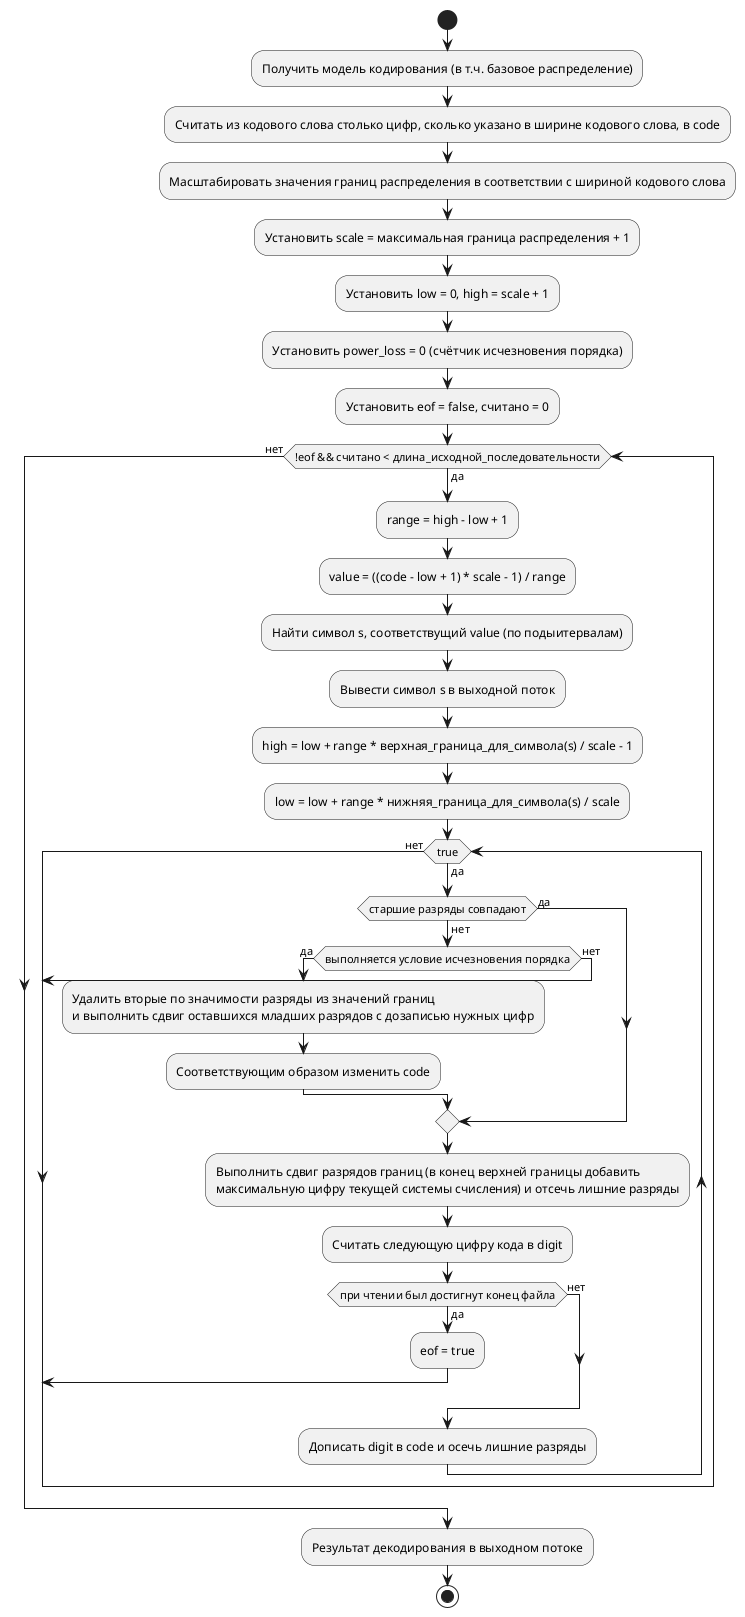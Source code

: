 @startuml DecodeOptimized

start

    :Получить модель кодирования (в т.ч. базовое распределение);
    :Считать из кодового слова столько цифр, сколько указано в ширине кодового слова, в code;

    :Масштабировать значения границ распределения в соответствии с шириной кодового слова;

    :Установить scale = максимальная граница распределения + 1;
    :Установить low = 0, high = scale + 1;
    :Установить power_loss = 0 (счётчик исчезновения порядка);

    :Установить eof = false, считано = 0;

    while (!eof && считано < длина_исходной_последовательности) is (да)

        :range = high - low + 1;
        :value = ((code - low + 1) * scale - 1) / range;
        :Найти символ s, соответствущий value (по подыитервалам);
        :Вывести символ s в выходной поток;

        :high = low + range * верхная_граница_для_символа(s) / scale - 1;
        :low = low + range * нижняя_граница_для_символа(s) / scale;

        while (true) is (да)

            if (старшие разряды совпадают) then (да)

            else (нет)

                if (выполняется условие исчезновения порядка) then (да)

                    :Удалить вторые по значимости разряды из значений границ
                    и выполнить сдвиг оставшихся младших разрядов с дозаписью нужных цифр;
                    :Соответствующим образом изменить code;

                else (нет)

                    break;

                endif

            endif

            :Выполнить сдвиг разрядов границ (в конец верхней границы добавить
            максимальную цифру текущей системы счисления) и отсечь лишние разряды;

            :Считать следующую цифру кода в digit;
            if (при чтении был достигнут конец файла) then (да)
                :eof = true;
                break;
            else (нет)
            endif
            :Дописать digit в code и осечь лишние разряды;

        endwhile (нет)


    endwhile (нет)

    :Результат декодирования в выходном потоке;

stop

@enduml
